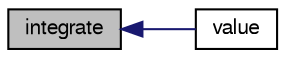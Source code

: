 digraph "integrate"
{
  bgcolor="transparent";
  edge [fontname="FreeSans",fontsize="10",labelfontname="FreeSans",labelfontsize="10"];
  node [fontname="FreeSans",fontsize="10",shape=record];
  rankdir="LR";
  Node253 [label="integrate",height=0.2,width=0.4,color="black", fillcolor="grey75", style="filled", fontcolor="black"];
  Node253 -> Node254 [dir="back",color="midnightblue",fontsize="10",style="solid",fontname="FreeSans"];
  Node254 [label="value",height=0.2,width=0.4,color="black",URL="$a27686.html#a684fae4be61ba8b53a519919819c6908",tooltip="Return polynomial value. "];
}
